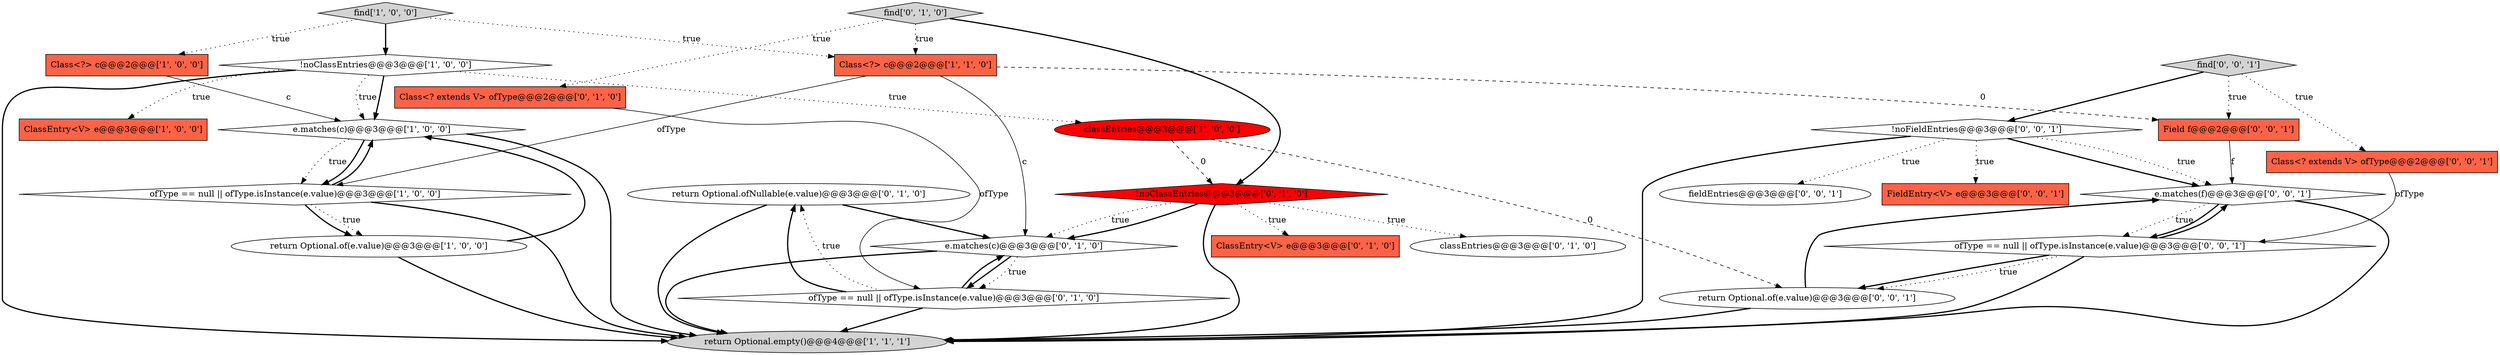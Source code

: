 digraph {
5 [style = filled, label = "e.matches(c)@@@3@@@['1', '0', '0']", fillcolor = white, shape = diamond image = "AAA0AAABBB1BBB"];
13 [style = filled, label = "return Optional.ofNullable(e.value)@@@3@@@['0', '1', '0']", fillcolor = white, shape = ellipse image = "AAA0AAABBB2BBB"];
12 [style = filled, label = "ofType == null || ofType.isInstance(e.value)@@@3@@@['0', '1', '0']", fillcolor = white, shape = diamond image = "AAA0AAABBB2BBB"];
8 [style = filled, label = "return Optional.empty()@@@4@@@['1', '1', '1']", fillcolor = lightgray, shape = ellipse image = "AAA0AAABBB1BBB"];
18 [style = filled, label = "find['0', '0', '1']", fillcolor = lightgray, shape = diamond image = "AAA0AAABBB3BBB"];
16 [style = filled, label = "ClassEntry<V> e@@@3@@@['0', '1', '0']", fillcolor = tomato, shape = box image = "AAA0AAABBB2BBB"];
15 [style = filled, label = "find['0', '1', '0']", fillcolor = lightgray, shape = diamond image = "AAA0AAABBB2BBB"];
4 [style = filled, label = "!noClassEntries@@@3@@@['1', '0', '0']", fillcolor = white, shape = diamond image = "AAA0AAABBB1BBB"];
11 [style = filled, label = "e.matches(c)@@@3@@@['0', '1', '0']", fillcolor = white, shape = diamond image = "AAA0AAABBB2BBB"];
14 [style = filled, label = "classEntries@@@3@@@['0', '1', '0']", fillcolor = white, shape = ellipse image = "AAA0AAABBB2BBB"];
17 [style = filled, label = "!noClassEntries@@@3@@@['0', '1', '0']", fillcolor = red, shape = diamond image = "AAA1AAABBB2BBB"];
20 [style = filled, label = "Class<? extends V> ofType@@@2@@@['0', '0', '1']", fillcolor = tomato, shape = box image = "AAA0AAABBB3BBB"];
2 [style = filled, label = "Class<?> c@@@2@@@['1', '0', '0']", fillcolor = tomato, shape = box image = "AAA0AAABBB1BBB"];
1 [style = filled, label = "return Optional.of(e.value)@@@3@@@['1', '0', '0']", fillcolor = white, shape = ellipse image = "AAA0AAABBB1BBB"];
7 [style = filled, label = "ClassEntry<V> e@@@3@@@['1', '0', '0']", fillcolor = tomato, shape = box image = "AAA0AAABBB1BBB"];
22 [style = filled, label = "ofType == null || ofType.isInstance(e.value)@@@3@@@['0', '0', '1']", fillcolor = white, shape = diamond image = "AAA0AAABBB3BBB"];
3 [style = filled, label = "Class<?> c@@@2@@@['1', '1', '0']", fillcolor = tomato, shape = box image = "AAA0AAABBB1BBB"];
0 [style = filled, label = "find['1', '0', '0']", fillcolor = lightgray, shape = diamond image = "AAA0AAABBB1BBB"];
6 [style = filled, label = "ofType == null || ofType.isInstance(e.value)@@@3@@@['1', '0', '0']", fillcolor = white, shape = diamond image = "AAA0AAABBB1BBB"];
9 [style = filled, label = "classEntries@@@3@@@['1', '0', '0']", fillcolor = red, shape = ellipse image = "AAA1AAABBB1BBB"];
26 [style = filled, label = "Field f@@@2@@@['0', '0', '1']", fillcolor = tomato, shape = box image = "AAA0AAABBB3BBB"];
23 [style = filled, label = "fieldEntries@@@3@@@['0', '0', '1']", fillcolor = white, shape = ellipse image = "AAA0AAABBB3BBB"];
10 [style = filled, label = "Class<? extends V> ofType@@@2@@@['0', '1', '0']", fillcolor = tomato, shape = box image = "AAA0AAABBB2BBB"];
19 [style = filled, label = "e.matches(f)@@@3@@@['0', '0', '1']", fillcolor = white, shape = diamond image = "AAA0AAABBB3BBB"];
24 [style = filled, label = "FieldEntry<V> e@@@3@@@['0', '0', '1']", fillcolor = tomato, shape = box image = "AAA0AAABBB3BBB"];
21 [style = filled, label = "!noFieldEntries@@@3@@@['0', '0', '1']", fillcolor = white, shape = diamond image = "AAA0AAABBB3BBB"];
25 [style = filled, label = "return Optional.of(e.value)@@@3@@@['0', '0', '1']", fillcolor = white, shape = ellipse image = "AAA0AAABBB3BBB"];
1->5 [style = bold, label=""];
17->8 [style = bold, label=""];
4->5 [style = dotted, label="true"];
5->8 [style = bold, label=""];
22->25 [style = bold, label=""];
20->22 [style = solid, label="ofType"];
1->8 [style = bold, label=""];
26->19 [style = solid, label="f"];
3->26 [style = dashed, label="0"];
21->19 [style = bold, label=""];
22->19 [style = bold, label=""];
11->12 [style = dotted, label="true"];
22->25 [style = dotted, label="true"];
12->11 [style = bold, label=""];
6->1 [style = dotted, label="true"];
21->8 [style = bold, label=""];
5->6 [style = dotted, label="true"];
4->7 [style = dotted, label="true"];
17->14 [style = dotted, label="true"];
15->10 [style = dotted, label="true"];
11->12 [style = bold, label=""];
18->20 [style = dotted, label="true"];
13->11 [style = bold, label=""];
17->11 [style = bold, label=""];
19->8 [style = bold, label=""];
17->16 [style = dotted, label="true"];
15->3 [style = dotted, label="true"];
22->8 [style = bold, label=""];
6->1 [style = bold, label=""];
12->13 [style = bold, label=""];
6->5 [style = bold, label=""];
3->11 [style = solid, label="c"];
15->17 [style = bold, label=""];
12->13 [style = dotted, label="true"];
5->6 [style = bold, label=""];
21->24 [style = dotted, label="true"];
3->6 [style = solid, label="ofType"];
18->26 [style = dotted, label="true"];
0->4 [style = bold, label=""];
21->23 [style = dotted, label="true"];
12->8 [style = bold, label=""];
9->17 [style = dashed, label="0"];
21->19 [style = dotted, label="true"];
6->8 [style = bold, label=""];
19->22 [style = dotted, label="true"];
25->19 [style = bold, label=""];
9->25 [style = dashed, label="0"];
2->5 [style = solid, label="c"];
4->8 [style = bold, label=""];
11->8 [style = bold, label=""];
25->8 [style = bold, label=""];
0->3 [style = dotted, label="true"];
0->2 [style = dotted, label="true"];
18->21 [style = bold, label=""];
4->9 [style = dotted, label="true"];
13->8 [style = bold, label=""];
19->22 [style = bold, label=""];
4->5 [style = bold, label=""];
17->11 [style = dotted, label="true"];
10->12 [style = solid, label="ofType"];
}
